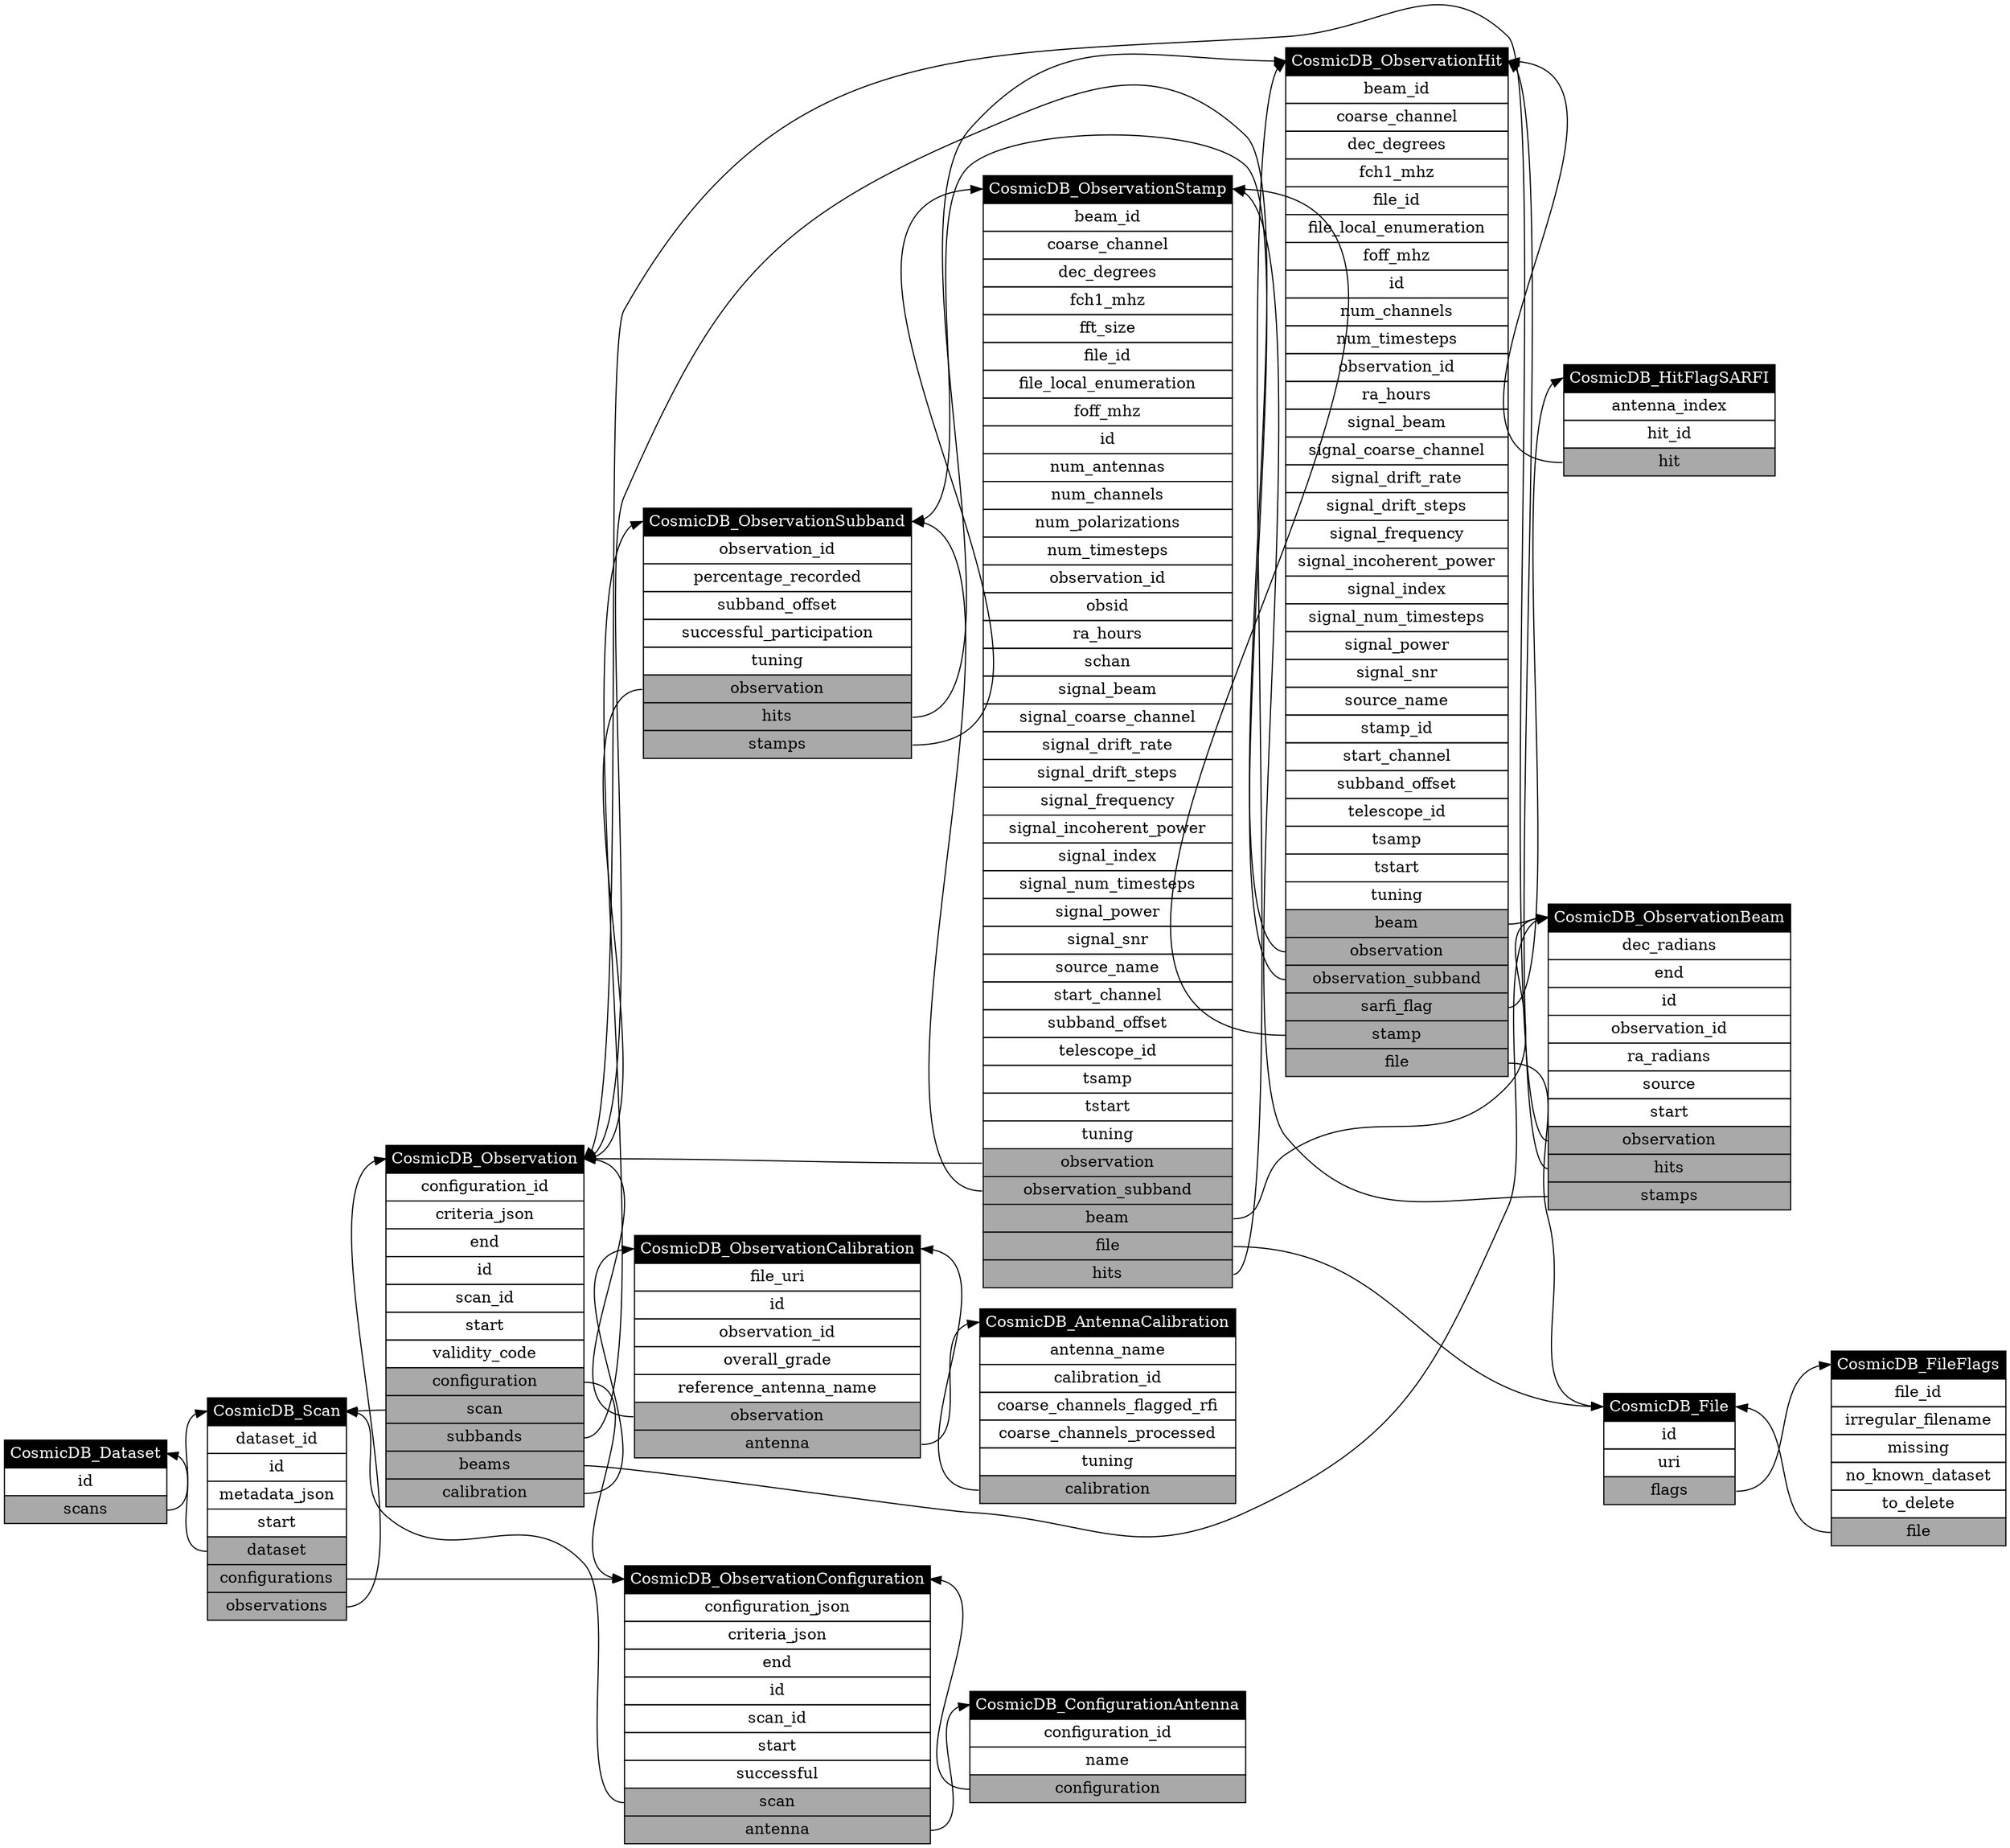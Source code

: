 digraph CosmicDB {
rankdir=LR;
CosmicDB_Dataset:scans -> CosmicDB_Scan:class;
CosmicDB_Dataset [label=<<table border="0" cellborder="1" cellspacing="0" cellpadding="4">
	<tr><td bgcolor="black" port="class"><font color="white">CosmicDB_Dataset</font></td></tr>
	<tr><td>id</td></tr>
	<tr><td bgcolor="darkgrey" port="scans">scans</td></tr>
</table>>, shape=plain];
CosmicDB_Scan:dataset -> CosmicDB_Dataset:class;
CosmicDB_Scan:configurations -> CosmicDB_ObservationConfiguration:class;
CosmicDB_Scan:observations -> CosmicDB_Observation:class;
CosmicDB_Scan [label=<<table border="0" cellborder="1" cellspacing="0" cellpadding="4">
	<tr><td bgcolor="black" port="class"><font color="white">CosmicDB_Scan</font></td></tr>
	<tr><td>dataset_id</td></tr>
	<tr><td>id</td></tr>
	<tr><td>metadata_json</td></tr>
	<tr><td>start</td></tr>
	<tr><td bgcolor="darkgrey" port="dataset">dataset</td></tr>
	<tr><td bgcolor="darkgrey" port="configurations">configurations</td></tr>
	<tr><td bgcolor="darkgrey" port="observations">observations</td></tr>
</table>>, shape=plain];
CosmicDB_ObservationConfiguration:scan -> CosmicDB_Scan:class;
CosmicDB_ObservationConfiguration:antenna -> CosmicDB_ConfigurationAntenna:class;
CosmicDB_ObservationConfiguration [label=<<table border="0" cellborder="1" cellspacing="0" cellpadding="4">
	<tr><td bgcolor="black" port="class"><font color="white">CosmicDB_ObservationConfiguration</font></td></tr>
	<tr><td>configuration_json</td></tr>
	<tr><td>criteria_json</td></tr>
	<tr><td>end</td></tr>
	<tr><td>id</td></tr>
	<tr><td>scan_id</td></tr>
	<tr><td>start</td></tr>
	<tr><td>successful</td></tr>
	<tr><td bgcolor="darkgrey" port="scan">scan</td></tr>
	<tr><td bgcolor="darkgrey" port="antenna">antenna</td></tr>
</table>>, shape=plain];
CosmicDB_ConfigurationAntenna:configuration -> CosmicDB_ObservationConfiguration:class;
CosmicDB_ConfigurationAntenna [label=<<table border="0" cellborder="1" cellspacing="0" cellpadding="4">
	<tr><td bgcolor="black" port="class"><font color="white">CosmicDB_ConfigurationAntenna</font></td></tr>
	<tr><td>configuration_id</td></tr>
	<tr><td>name</td></tr>
	<tr><td bgcolor="darkgrey" port="configuration">configuration</td></tr>
</table>>, shape=plain];
CosmicDB_Observation:configuration -> CosmicDB_ObservationConfiguration:class;
CosmicDB_Observation:scan -> CosmicDB_Scan:class;
CosmicDB_Observation:subbands -> CosmicDB_ObservationSubband:class;
CosmicDB_Observation:beams -> CosmicDB_ObservationBeam:class;
CosmicDB_Observation:calibration -> CosmicDB_ObservationCalibration:class;
CosmicDB_Observation [label=<<table border="0" cellborder="1" cellspacing="0" cellpadding="4">
	<tr><td bgcolor="black" port="class"><font color="white">CosmicDB_Observation</font></td></tr>
	<tr><td>configuration_id</td></tr>
	<tr><td>criteria_json</td></tr>
	<tr><td>end</td></tr>
	<tr><td>id</td></tr>
	<tr><td>scan_id</td></tr>
	<tr><td>start</td></tr>
	<tr><td>validity_code</td></tr>
	<tr><td bgcolor="darkgrey" port="configuration">configuration</td></tr>
	<tr><td bgcolor="darkgrey" port="scan">scan</td></tr>
	<tr><td bgcolor="darkgrey" port="subbands">subbands</td></tr>
	<tr><td bgcolor="darkgrey" port="beams">beams</td></tr>
	<tr><td bgcolor="darkgrey" port="calibration">calibration</td></tr>
</table>>, shape=plain];
CosmicDB_ObservationSubband:observation -> CosmicDB_Observation:class;
CosmicDB_ObservationSubband:hits -> CosmicDB_ObservationHit:class;
CosmicDB_ObservationSubband:stamps -> CosmicDB_ObservationStamp:class;
CosmicDB_ObservationSubband [label=<<table border="0" cellborder="1" cellspacing="0" cellpadding="4">
	<tr><td bgcolor="black" port="class"><font color="white">CosmicDB_ObservationSubband</font></td></tr>
	<tr><td>observation_id</td></tr>
	<tr><td>percentage_recorded</td></tr>
	<tr><td>subband_offset</td></tr>
	<tr><td>successful_participation</td></tr>
	<tr><td>tuning</td></tr>
	<tr><td bgcolor="darkgrey" port="observation">observation</td></tr>
	<tr><td bgcolor="darkgrey" port="hits">hits</td></tr>
	<tr><td bgcolor="darkgrey" port="stamps">stamps</td></tr>
</table>>, shape=plain];
CosmicDB_ObservationCalibration:observation -> CosmicDB_Observation:class;
CosmicDB_ObservationCalibration:antenna -> CosmicDB_AntennaCalibration:class;
CosmicDB_ObservationCalibration [label=<<table border="0" cellborder="1" cellspacing="0" cellpadding="4">
	<tr><td bgcolor="black" port="class"><font color="white">CosmicDB_ObservationCalibration</font></td></tr>
	<tr><td>file_uri</td></tr>
	<tr><td>id</td></tr>
	<tr><td>observation_id</td></tr>
	<tr><td>overall_grade</td></tr>
	<tr><td>reference_antenna_name</td></tr>
	<tr><td bgcolor="darkgrey" port="observation">observation</td></tr>
	<tr><td bgcolor="darkgrey" port="antenna">antenna</td></tr>
</table>>, shape=plain];
CosmicDB_AntennaCalibration:calibration -> CosmicDB_ObservationCalibration:class;
CosmicDB_AntennaCalibration [label=<<table border="0" cellborder="1" cellspacing="0" cellpadding="4">
	<tr><td bgcolor="black" port="class"><font color="white">CosmicDB_AntennaCalibration</font></td></tr>
	<tr><td>antenna_name</td></tr>
	<tr><td>calibration_id</td></tr>
	<tr><td>coarse_channels_flagged_rfi</td></tr>
	<tr><td>coarse_channels_processed</td></tr>
	<tr><td>tuning</td></tr>
	<tr><td bgcolor="darkgrey" port="calibration">calibration</td></tr>
</table>>, shape=plain];
CosmicDB_HitFlagSARFI:hit -> CosmicDB_ObservationHit:class;
CosmicDB_HitFlagSARFI [label=<<table border="0" cellborder="1" cellspacing="0" cellpadding="4">
	<tr><td bgcolor="black" port="class"><font color="white">CosmicDB_HitFlagSARFI</font></td></tr>
	<tr><td>antenna_index</td></tr>
	<tr><td>hit_id</td></tr>
	<tr><td bgcolor="darkgrey" port="hit">hit</td></tr>
</table>>, shape=plain];
CosmicDB_File:flags -> CosmicDB_FileFlags:class;
CosmicDB_File [label=<<table border="0" cellborder="1" cellspacing="0" cellpadding="4">
	<tr><td bgcolor="black" port="class"><font color="white">CosmicDB_File</font></td></tr>
	<tr><td>id</td></tr>
	<tr><td>uri</td></tr>
	<tr><td bgcolor="darkgrey" port="flags">flags</td></tr>
</table>>, shape=plain];
CosmicDB_FileFlags:file -> CosmicDB_File:class;
CosmicDB_FileFlags [label=<<table border="0" cellborder="1" cellspacing="0" cellpadding="4">
	<tr><td bgcolor="black" port="class"><font color="white">CosmicDB_FileFlags</font></td></tr>
	<tr><td>file_id</td></tr>
	<tr><td>irregular_filename</td></tr>
	<tr><td>missing</td></tr>
	<tr><td>no_known_dataset</td></tr>
	<tr><td>to_delete</td></tr>
	<tr><td bgcolor="darkgrey" port="file">file</td></tr>
</table>>, shape=plain];
CosmicDB_ObservationBeam:observation -> CosmicDB_Observation:class;
CosmicDB_ObservationBeam:hits -> CosmicDB_ObservationHit:class;
CosmicDB_ObservationBeam:stamps -> CosmicDB_ObservationStamp:class;
CosmicDB_ObservationBeam [label=<<table border="0" cellborder="1" cellspacing="0" cellpadding="4">
	<tr><td bgcolor="black" port="class"><font color="white">CosmicDB_ObservationBeam</font></td></tr>
	<tr><td>dec_radians</td></tr>
	<tr><td>end</td></tr>
	<tr><td>id</td></tr>
	<tr><td>observation_id</td></tr>
	<tr><td>ra_radians</td></tr>
	<tr><td>source</td></tr>
	<tr><td>start</td></tr>
	<tr><td bgcolor="darkgrey" port="observation">observation</td></tr>
	<tr><td bgcolor="darkgrey" port="hits">hits</td></tr>
	<tr><td bgcolor="darkgrey" port="stamps">stamps</td></tr>
</table>>, shape=plain];
CosmicDB_ObservationStamp:observation -> CosmicDB_Observation:class;
CosmicDB_ObservationStamp:observation_subband -> CosmicDB_ObservationSubband:class;
CosmicDB_ObservationStamp:beam -> CosmicDB_ObservationBeam:class;
CosmicDB_ObservationStamp:file -> CosmicDB_File:class;
CosmicDB_ObservationStamp:hits -> CosmicDB_ObservationHit:class;
CosmicDB_ObservationStamp [label=<<table border="0" cellborder="1" cellspacing="0" cellpadding="4">
	<tr><td bgcolor="black" port="class"><font color="white">CosmicDB_ObservationStamp</font></td></tr>
	<tr><td>beam_id</td></tr>
	<tr><td>coarse_channel</td></tr>
	<tr><td>dec_degrees</td></tr>
	<tr><td>fch1_mhz</td></tr>
	<tr><td>fft_size</td></tr>
	<tr><td>file_id</td></tr>
	<tr><td>file_local_enumeration</td></tr>
	<tr><td>foff_mhz</td></tr>
	<tr><td>id</td></tr>
	<tr><td>num_antennas</td></tr>
	<tr><td>num_channels</td></tr>
	<tr><td>num_polarizations</td></tr>
	<tr><td>num_timesteps</td></tr>
	<tr><td>observation_id</td></tr>
	<tr><td>obsid</td></tr>
	<tr><td>ra_hours</td></tr>
	<tr><td>schan</td></tr>
	<tr><td>signal_beam</td></tr>
	<tr><td>signal_coarse_channel</td></tr>
	<tr><td>signal_drift_rate</td></tr>
	<tr><td>signal_drift_steps</td></tr>
	<tr><td>signal_frequency</td></tr>
	<tr><td>signal_incoherent_power</td></tr>
	<tr><td>signal_index</td></tr>
	<tr><td>signal_num_timesteps</td></tr>
	<tr><td>signal_power</td></tr>
	<tr><td>signal_snr</td></tr>
	<tr><td>source_name</td></tr>
	<tr><td>start_channel</td></tr>
	<tr><td>subband_offset</td></tr>
	<tr><td>telescope_id</td></tr>
	<tr><td>tsamp</td></tr>
	<tr><td>tstart</td></tr>
	<tr><td>tuning</td></tr>
	<tr><td bgcolor="darkgrey" port="observation">observation</td></tr>
	<tr><td bgcolor="darkgrey" port="observation_subband">observation_subband</td></tr>
	<tr><td bgcolor="darkgrey" port="beam">beam</td></tr>
	<tr><td bgcolor="darkgrey" port="file">file</td></tr>
	<tr><td bgcolor="darkgrey" port="hits">hits</td></tr>
</table>>, shape=plain];
CosmicDB_ObservationHit:beam -> CosmicDB_ObservationBeam:class;
CosmicDB_ObservationHit:observation -> CosmicDB_Observation:class;
CosmicDB_ObservationHit:observation_subband -> CosmicDB_ObservationSubband:class;
CosmicDB_ObservationHit:sarfi_flag -> CosmicDB_HitFlagSARFI:class;
CosmicDB_ObservationHit:stamp -> CosmicDB_ObservationStamp:class;
CosmicDB_ObservationHit:file -> CosmicDB_File:class;
CosmicDB_ObservationHit [label=<<table border="0" cellborder="1" cellspacing="0" cellpadding="4">
	<tr><td bgcolor="black" port="class"><font color="white">CosmicDB_ObservationHit</font></td></tr>
	<tr><td>beam_id</td></tr>
	<tr><td>coarse_channel</td></tr>
	<tr><td>dec_degrees</td></tr>
	<tr><td>fch1_mhz</td></tr>
	<tr><td>file_id</td></tr>
	<tr><td>file_local_enumeration</td></tr>
	<tr><td>foff_mhz</td></tr>
	<tr><td>id</td></tr>
	<tr><td>num_channels</td></tr>
	<tr><td>num_timesteps</td></tr>
	<tr><td>observation_id</td></tr>
	<tr><td>ra_hours</td></tr>
	<tr><td>signal_beam</td></tr>
	<tr><td>signal_coarse_channel</td></tr>
	<tr><td>signal_drift_rate</td></tr>
	<tr><td>signal_drift_steps</td></tr>
	<tr><td>signal_frequency</td></tr>
	<tr><td>signal_incoherent_power</td></tr>
	<tr><td>signal_index</td></tr>
	<tr><td>signal_num_timesteps</td></tr>
	<tr><td>signal_power</td></tr>
	<tr><td>signal_snr</td></tr>
	<tr><td>source_name</td></tr>
	<tr><td>stamp_id</td></tr>
	<tr><td>start_channel</td></tr>
	<tr><td>subband_offset</td></tr>
	<tr><td>telescope_id</td></tr>
	<tr><td>tsamp</td></tr>
	<tr><td>tstart</td></tr>
	<tr><td>tuning</td></tr>
	<tr><td bgcolor="darkgrey" port="beam">beam</td></tr>
	<tr><td bgcolor="darkgrey" port="observation">observation</td></tr>
	<tr><td bgcolor="darkgrey" port="observation_subband">observation_subband</td></tr>
	<tr><td bgcolor="darkgrey" port="sarfi_flag">sarfi_flag</td></tr>
	<tr><td bgcolor="darkgrey" port="stamp">stamp</td></tr>
	<tr><td bgcolor="darkgrey" port="file">file</td></tr>
</table>>, shape=plain];
}
